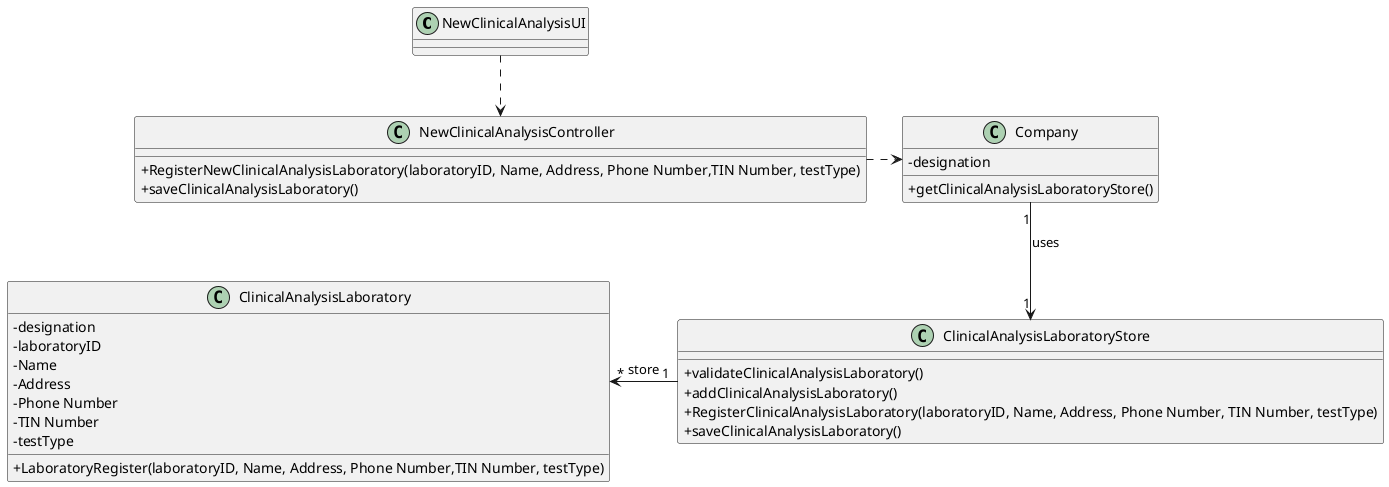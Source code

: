@startuml
skinparam classAttributeIconSize 0

class NewClinicalAnalysisUI{
}

class NewClinicalAnalysisController
{
    +RegisterNewClinicalAnalysisLaboratory(laboratoryID, Name, Address, Phone Number,TIN Number, testType)
    +saveClinicalAnalysisLaboratory()
}

class ClinicalAnalysisLaboratory{
    -designation
    -laboratoryID
    -Name
    -Address
    -Phone Number
    -TIN Number
    -testType
    +LaboratoryRegister(laboratoryID, Name, Address, Phone Number,TIN Number, testType)
}

class Company{
	-designation
	+getClinicalAnalysisLaboratoryStore()
}

class ClinicalAnalysisLaboratoryStore{
    + validateClinicalAnalysisLaboratory()
    +  addClinicalAnalysisLaboratory()
    + RegisterClinicalAnalysisLaboratory(laboratoryID, Name, Address, Phone Number, TIN Number, testType)
    + saveClinicalAnalysisLaboratory()
}

NewClinicalAnalysisUI ..> NewClinicalAnalysisController
NewClinicalAnalysisController .right.> Company
Company"1" --> "1"ClinicalAnalysisLaboratoryStore : uses
ClinicalAnalysisLaboratoryStore"1" -left-> "*"ClinicalAnalysisLaboratory : store

@enduml
